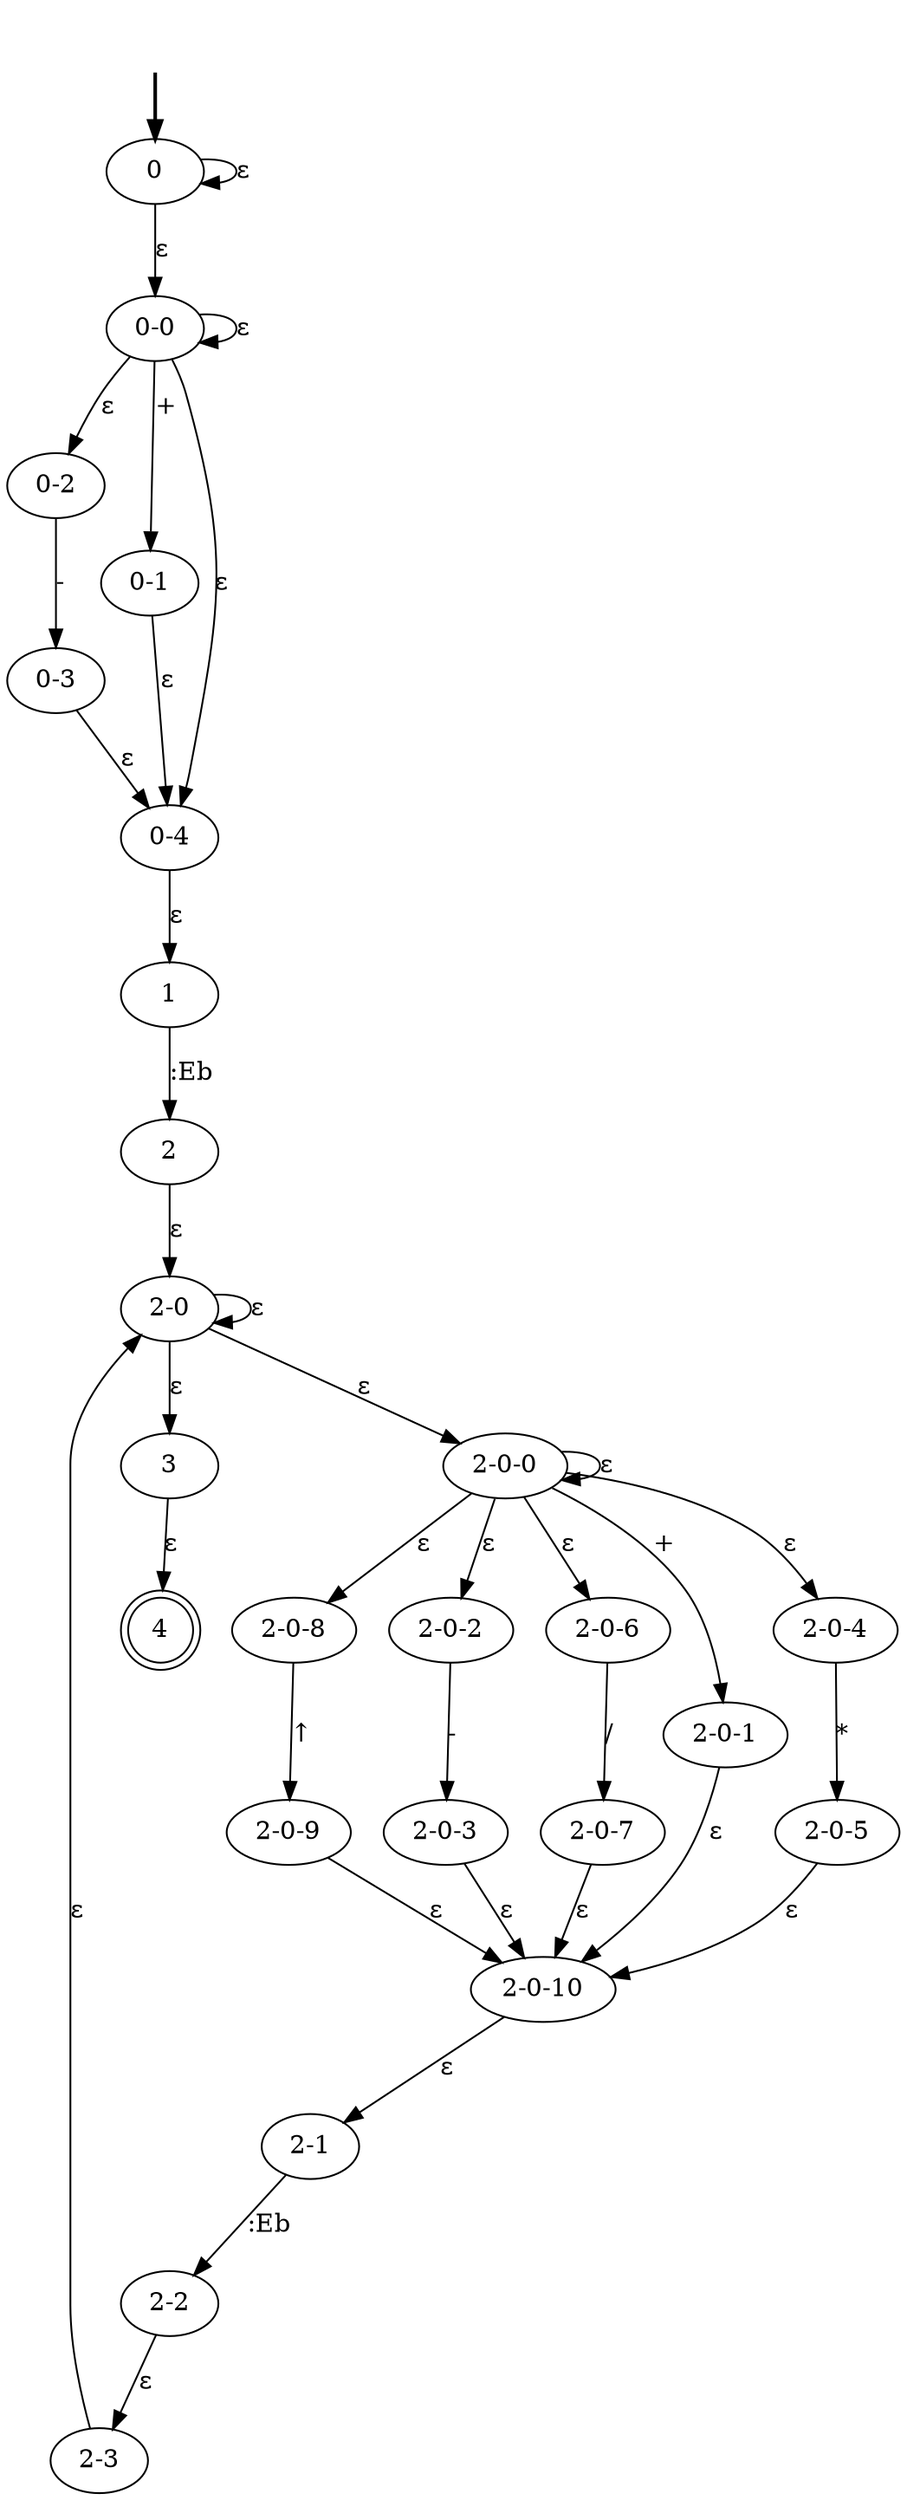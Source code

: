 digraph {
	fake0 [style=invisible]
	"2-0-9"
	2
	1
	"2-2"
	"0-2"
	"2-0-8"
	"2-0-10"
	"2-0-2"
	"0-0"
	"0-3"
	"2-0-6"
	4 [shape=doublecircle]
	"2-0-1"
	"0-1"
	"2-3"
	3
	"2-0-3"
	"2-0-4"
	0 [root=true]
	"2-0-7"
	"2-0-0"
	"0-4"
	"2-0"
	"2-1"
	"2-0-5"
	fake0 -> 0 [style=bold]
	0 -> "0-0" [label="ε"]
	0 -> 0 [label="ε"]
	"0-4" -> 1 [label="ε"]
	"0-0" -> "0-1" [label="+"]
	"0-0" -> "0-0" [label="ε"]
	"0-0" -> "0-4" [label="ε"]
	"0-0" -> "0-2" [label="ε"]
	"0-2" -> "0-3" [label="-"]
	"0-1" -> "0-4" [label="ε"]
	"0-3" -> "0-4" [label="ε"]
	1 -> 2 [label=":Eb"]
	2 -> "2-0" [label="ε"]
	"2-0" -> "2-0" [label="ε"]
	"2-0" -> "2-0-0" [label="ε"]
	"2-0" -> 3 [label="ε"]
	"2-0-10" -> "2-1" [label="ε"]
	"2-0-0" -> "2-0-1" [label="+"]
	"2-0-0" -> "2-0-2" [label="ε"]
	"2-0-0" -> "2-0-6" [label="ε"]
	"2-0-0" -> "2-0-4" [label="ε"]
	"2-0-0" -> "2-0-8" [label="ε"]
	"2-0-0" -> "2-0-0" [label="ε"]
	"2-0-2" -> "2-0-3" [label="-"]
	"2-0-4" -> "2-0-5" [label="*"]
	"2-0-6" -> "2-0-7" [label="/"]
	"2-0-8" -> "2-0-9" [label="↑"]
	"2-0-1" -> "2-0-10" [label="ε"]
	"2-0-3" -> "2-0-10" [label="ε"]
	"2-0-5" -> "2-0-10" [label="ε"]
	"2-0-7" -> "2-0-10" [label="ε"]
	"2-0-9" -> "2-0-10" [label="ε"]
	"2-1" -> "2-2" [label=":Eb"]
	"2-2" -> "2-3" [label="ε"]
	"2-3" -> "2-0" [label="ε"]
	3 -> 4 [label="ε"]
}
